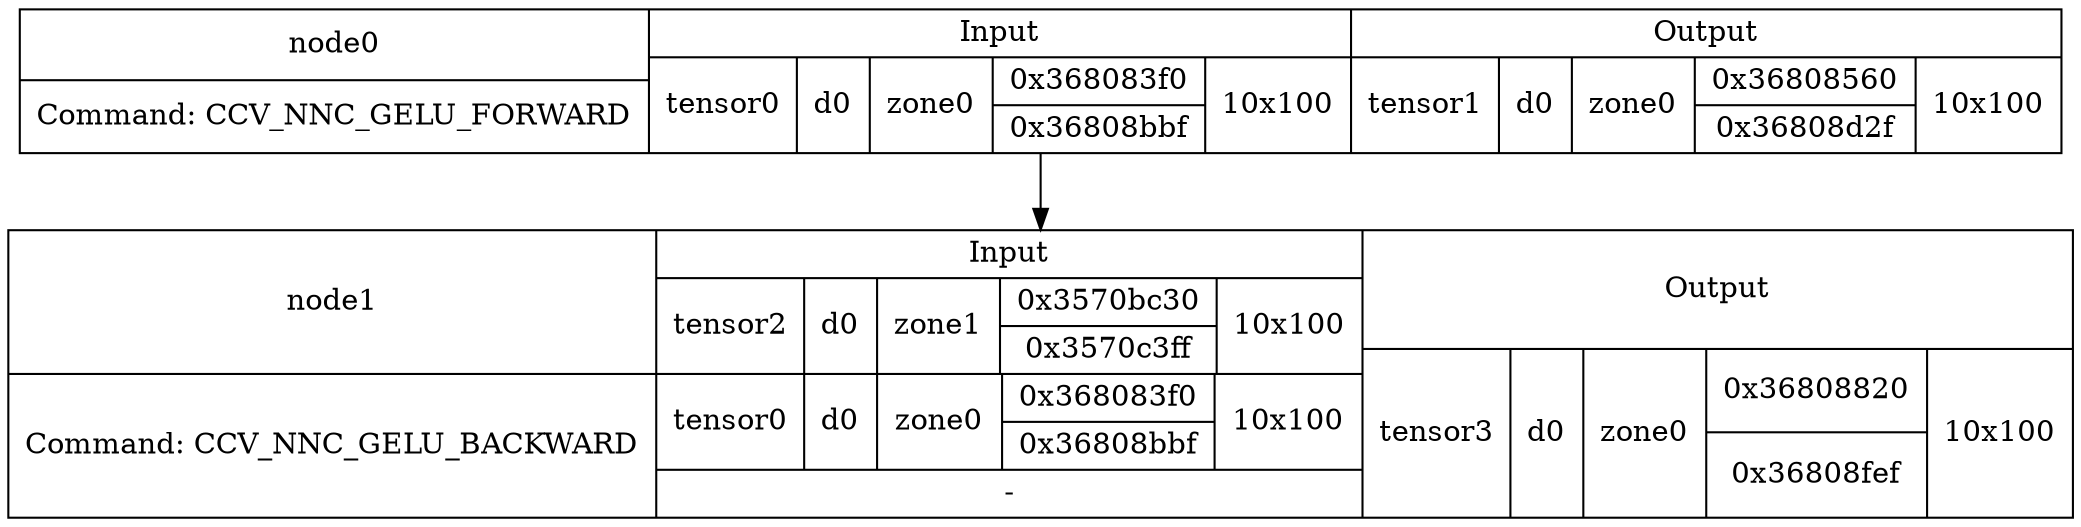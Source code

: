 digraph G {
compound=true;
node0 [shape=record,label="{node0|Command: CCV_NNC_GELU_FORWARD}|{Input|{tensor0|d0|zone0|{0x368083f0|0x36808bbf}|10x100}}|{Output|{tensor1|d0|zone0|{0x36808560|0x36808d2f}|10x100}}"];
node1 [shape=record,label="{node1|Command: CCV_NNC_GELU_BACKWARD}|{Input|{tensor2|d0|zone1|{0x3570bc30|0x3570c3ff}|10x100}|{tensor0|d0|zone0|{0x368083f0|0x36808bbf}|10x100}|-}|{Output|{tensor3|d0|zone0|{0x36808820|0x36808fef}|10x100}}"];
node0 -> node1;
}
